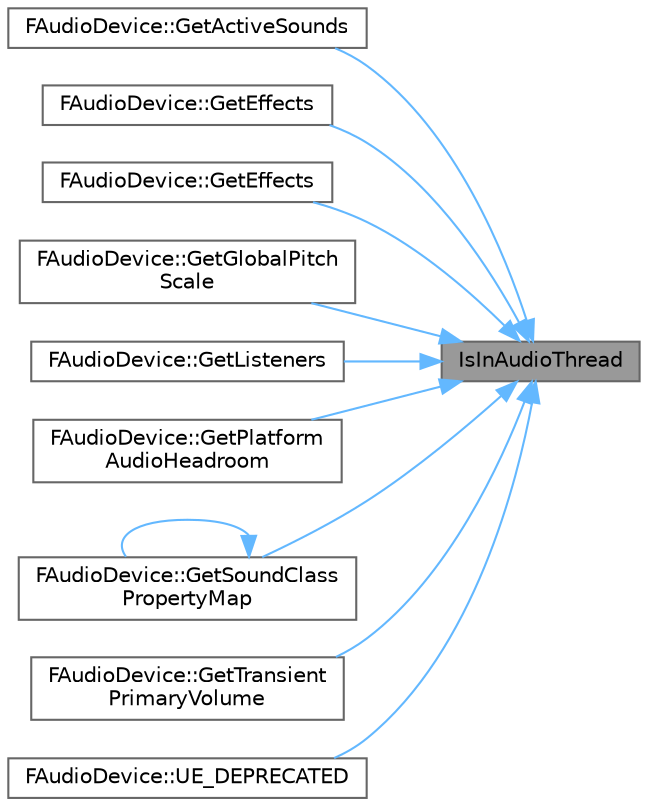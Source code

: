 digraph "IsInAudioThread"
{
 // INTERACTIVE_SVG=YES
 // LATEX_PDF_SIZE
  bgcolor="transparent";
  edge [fontname=Helvetica,fontsize=10,labelfontname=Helvetica,labelfontsize=10];
  node [fontname=Helvetica,fontsize=10,shape=box,height=0.2,width=0.4];
  rankdir="RL";
  Node1 [id="Node000001",label="IsInAudioThread",height=0.2,width=0.4,color="gray40", fillcolor="grey60", style="filled", fontcolor="black",tooltip=" "];
  Node1 -> Node2 [id="edge1_Node000001_Node000002",dir="back",color="steelblue1",style="solid",tooltip=" "];
  Node2 [id="Node000002",label="FAudioDevice::GetActiveSounds",height=0.2,width=0.4,color="grey40", fillcolor="white", style="filled",URL="$d7/db1/classFAudioDevice.html#a8ce3bec0e72b80a40e3ea079a1bc29b2",tooltip=" "];
  Node1 -> Node3 [id="edge2_Node000001_Node000003",dir="back",color="steelblue1",style="solid",tooltip=" "];
  Node3 [id="Node000003",label="FAudioDevice::GetEffects",height=0.2,width=0.4,color="grey40", fillcolor="white", style="filled",URL="$d7/db1/classFAudioDevice.html#a45b3111bc095ee19d441b9f1d566ba8d",tooltip="Return the pointer to the sound effects handler."];
  Node1 -> Node4 [id="edge3_Node000001_Node000004",dir="back",color="steelblue1",style="solid",tooltip=" "];
  Node4 [id="Node000004",label="FAudioDevice::GetEffects",height=0.2,width=0.4,color="grey40", fillcolor="white", style="filled",URL="$d7/db1/classFAudioDevice.html#a03afa30fdce7ed5f9836212f37f11ec3",tooltip="Return the pointer to the sound effects handler."];
  Node1 -> Node5 [id="edge4_Node000001_Node000005",dir="back",color="steelblue1",style="solid",tooltip=" "];
  Node5 [id="Node000005",label="FAudioDevice::GetGlobalPitch\lScale",height=0.2,width=0.4,color="grey40", fillcolor="white", style="filled",URL="$d7/db1/classFAudioDevice.html#a985b27f1b685319d15a99092f85c2a87",tooltip=" "];
  Node1 -> Node6 [id="edge5_Node000001_Node000006",dir="back",color="steelblue1",style="solid",tooltip=" "];
  Node6 [id="Node000006",label="FAudioDevice::GetListeners",height=0.2,width=0.4,color="grey40", fillcolor="white", style="filled",URL="$d7/db1/classFAudioDevice.html#a3fe32f82d8ebb1d3299498339c1e8cfd",tooltip=" "];
  Node1 -> Node7 [id="edge6_Node000001_Node000007",dir="back",color="steelblue1",style="solid",tooltip=" "];
  Node7 [id="Node000007",label="FAudioDevice::GetPlatform\lAudioHeadroom",height=0.2,width=0.4,color="grey40", fillcolor="white", style="filled",URL="$d7/db1/classFAudioDevice.html#a3fcd781f9a696c7db91009c2ceaae6b5",tooltip=" "];
  Node1 -> Node8 [id="edge7_Node000001_Node000008",dir="back",color="steelblue1",style="solid",tooltip=" "];
  Node8 [id="Node000008",label="FAudioDevice::GetSoundClass\lPropertyMap",height=0.2,width=0.4,color="grey40", fillcolor="white", style="filled",URL="$d7/db1/classFAudioDevice.html#a68410ae8d47d57886e567284244991e5",tooltip=" "];
  Node8 -> Node8 [id="edge8_Node000008_Node000008",dir="back",color="steelblue1",style="solid",tooltip=" "];
  Node1 -> Node9 [id="edge9_Node000001_Node000009",dir="back",color="steelblue1",style="solid",tooltip=" "];
  Node9 [id="Node000009",label="FAudioDevice::GetTransient\lPrimaryVolume",height=0.2,width=0.4,color="grey40", fillcolor="white", style="filled",URL="$d7/db1/classFAudioDevice.html#a781de19d4591ec506d8afb5ff8208324",tooltip=" "];
  Node1 -> Node10 [id="edge10_Node000001_Node000010",dir="back",color="steelblue1",style="solid",tooltip=" "];
  Node10 [id="Node000010",label="FAudioDevice::UE_DEPRECATED",height=0.2,width=0.4,color="grey40", fillcolor="white", style="filled",URL="$d7/db1/classFAudioDevice.html#a647d104fc8fe052dae61422f296ed30b",tooltip=" "];
}
